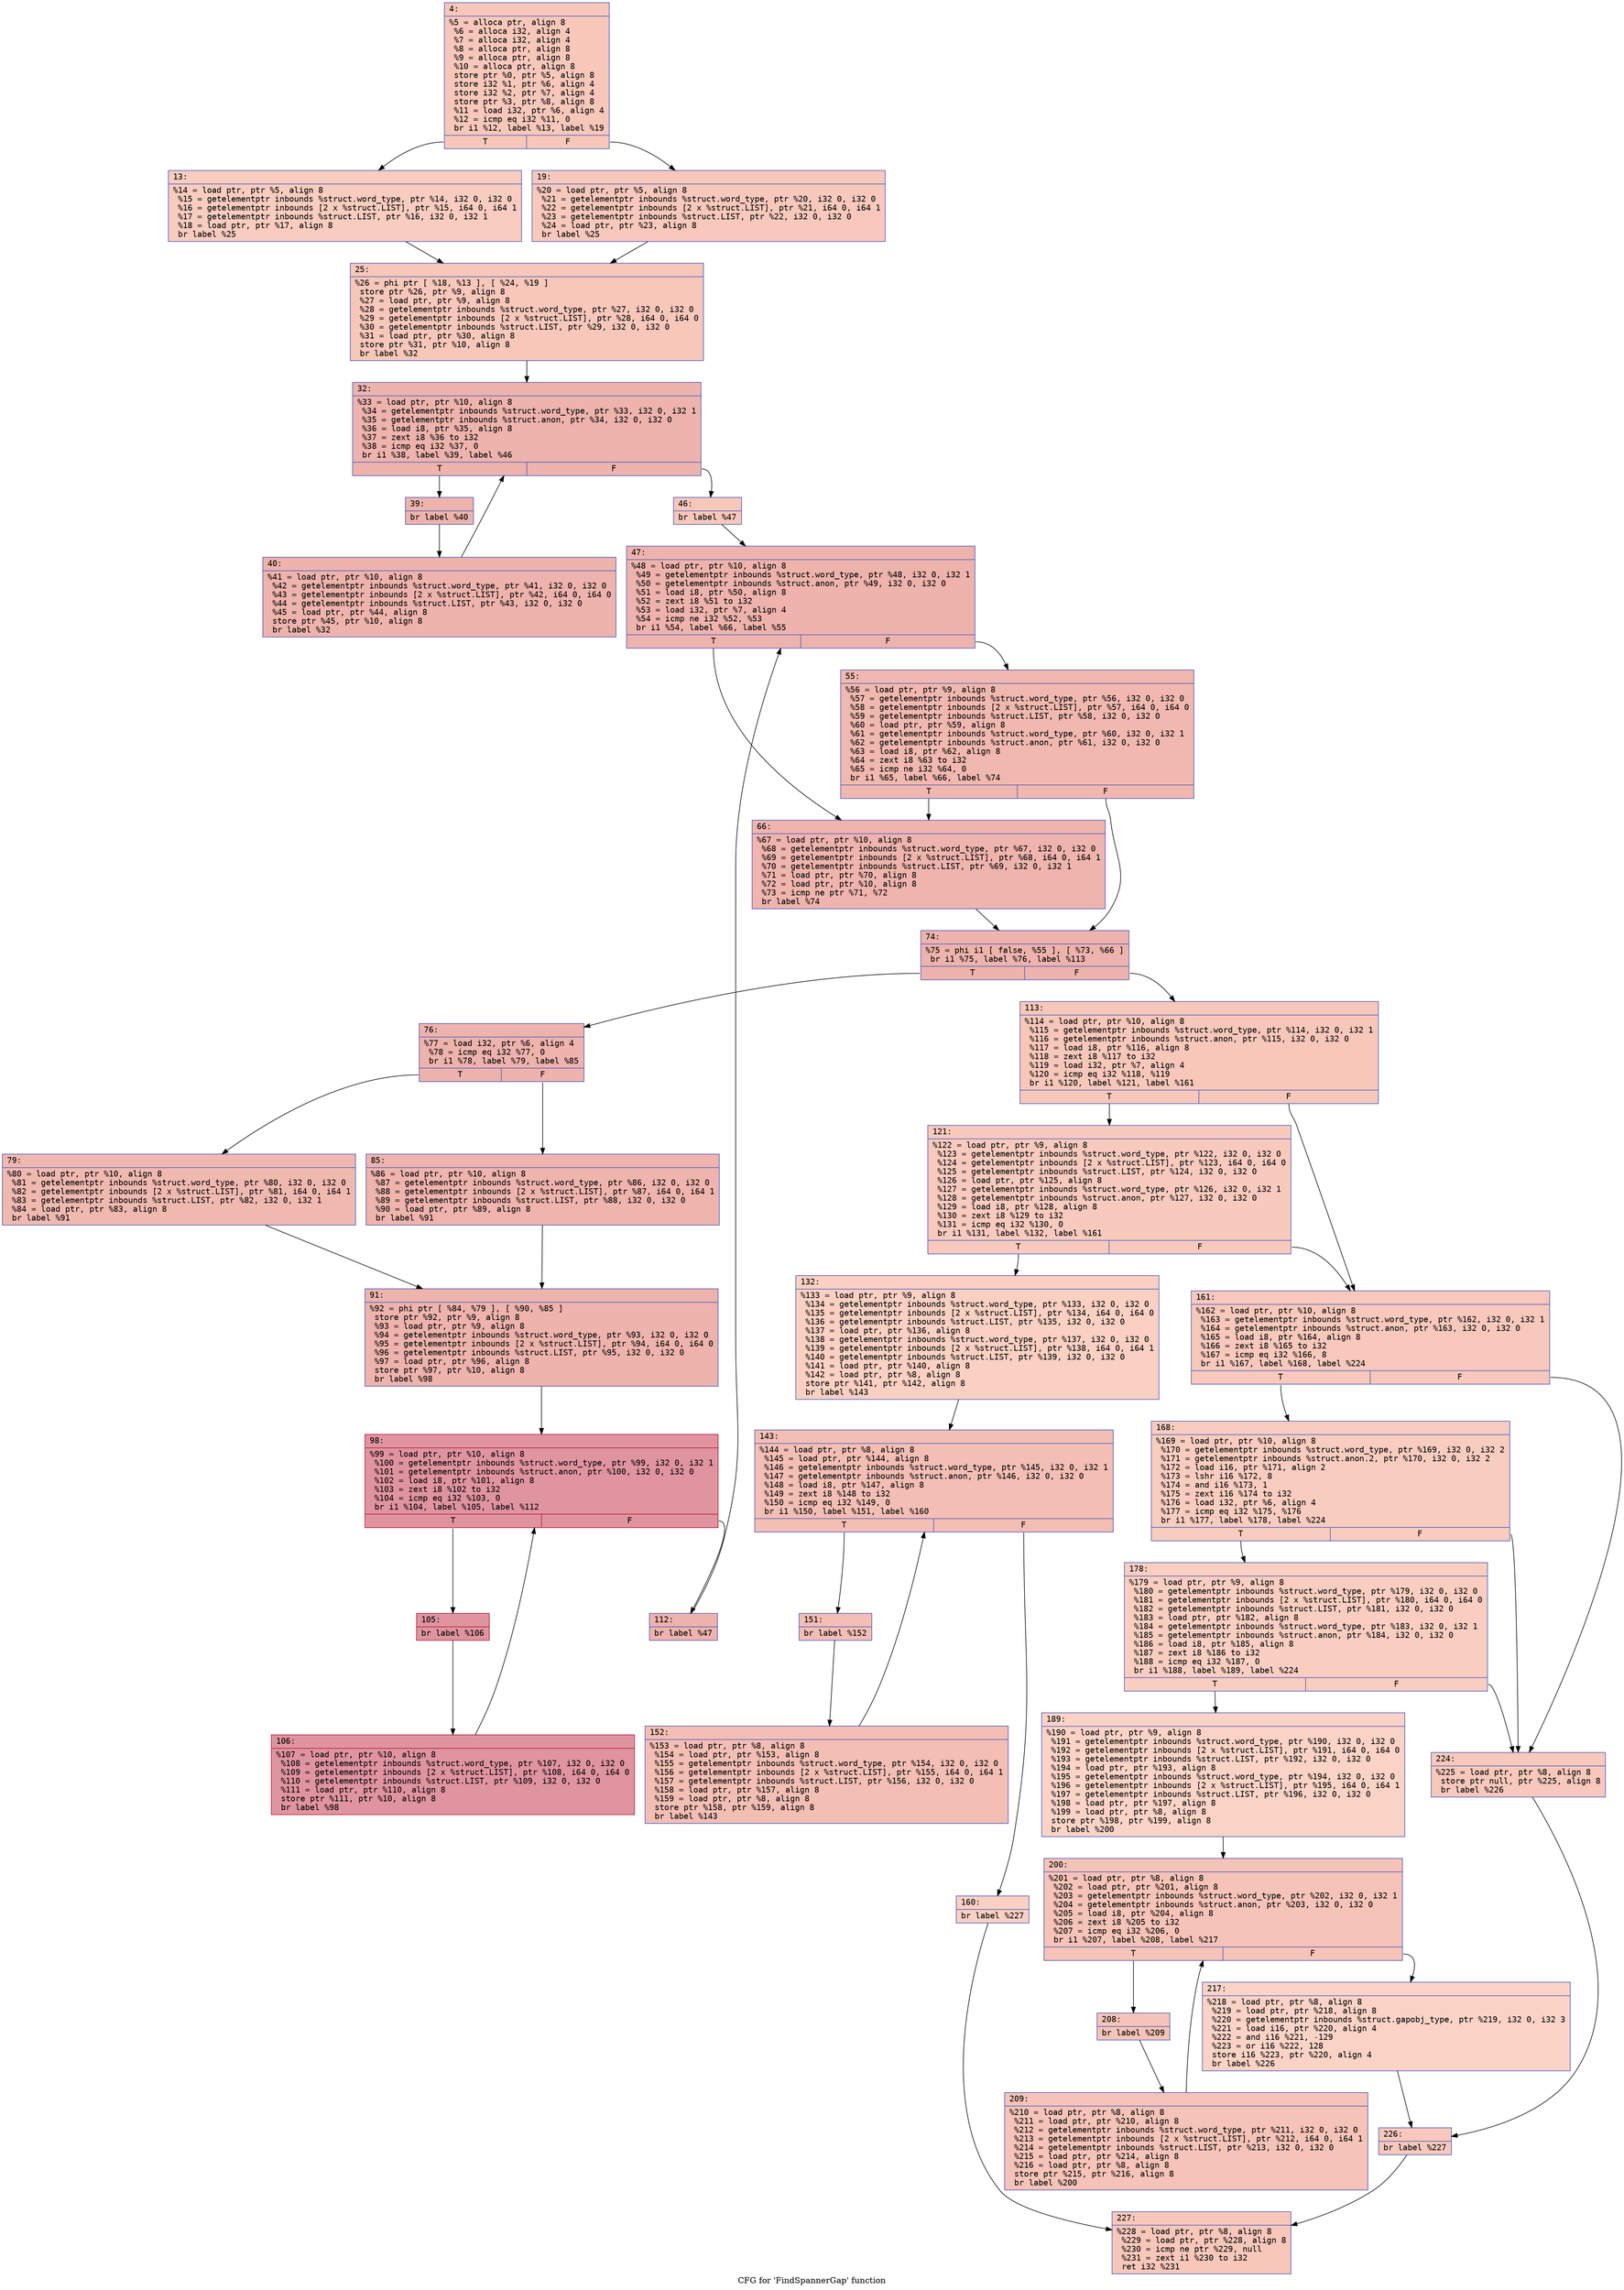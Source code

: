 digraph "CFG for 'FindSpannerGap' function" {
	label="CFG for 'FindSpannerGap' function";

	Node0x6000003c6a30 [shape=record,color="#3d50c3ff", style=filled, fillcolor="#ec7f6370" fontname="Courier",label="{4:\l|  %5 = alloca ptr, align 8\l  %6 = alloca i32, align 4\l  %7 = alloca i32, align 4\l  %8 = alloca ptr, align 8\l  %9 = alloca ptr, align 8\l  %10 = alloca ptr, align 8\l  store ptr %0, ptr %5, align 8\l  store i32 %1, ptr %6, align 4\l  store i32 %2, ptr %7, align 4\l  store ptr %3, ptr %8, align 8\l  %11 = load i32, ptr %6, align 4\l  %12 = icmp eq i32 %11, 0\l  br i1 %12, label %13, label %19\l|{<s0>T|<s1>F}}"];
	Node0x6000003c6a30:s0 -> Node0x6000003c6ad0[tooltip="4 -> 13\nProbability 37.50%" ];
	Node0x6000003c6a30:s1 -> Node0x6000003c6b20[tooltip="4 -> 19\nProbability 62.50%" ];
	Node0x6000003c6ad0 [shape=record,color="#3d50c3ff", style=filled, fillcolor="#f08b6e70" fontname="Courier",label="{13:\l|  %14 = load ptr, ptr %5, align 8\l  %15 = getelementptr inbounds %struct.word_type, ptr %14, i32 0, i32 0\l  %16 = getelementptr inbounds [2 x %struct.LIST], ptr %15, i64 0, i64 1\l  %17 = getelementptr inbounds %struct.LIST, ptr %16, i32 0, i32 1\l  %18 = load ptr, ptr %17, align 8\l  br label %25\l}"];
	Node0x6000003c6ad0 -> Node0x6000003c6b70[tooltip="13 -> 25\nProbability 100.00%" ];
	Node0x6000003c6b20 [shape=record,color="#3d50c3ff", style=filled, fillcolor="#ed836670" fontname="Courier",label="{19:\l|  %20 = load ptr, ptr %5, align 8\l  %21 = getelementptr inbounds %struct.word_type, ptr %20, i32 0, i32 0\l  %22 = getelementptr inbounds [2 x %struct.LIST], ptr %21, i64 0, i64 1\l  %23 = getelementptr inbounds %struct.LIST, ptr %22, i32 0, i32 0\l  %24 = load ptr, ptr %23, align 8\l  br label %25\l}"];
	Node0x6000003c6b20 -> Node0x6000003c6b70[tooltip="19 -> 25\nProbability 100.00%" ];
	Node0x6000003c6b70 [shape=record,color="#3d50c3ff", style=filled, fillcolor="#ec7f6370" fontname="Courier",label="{25:\l|  %26 = phi ptr [ %18, %13 ], [ %24, %19 ]\l  store ptr %26, ptr %9, align 8\l  %27 = load ptr, ptr %9, align 8\l  %28 = getelementptr inbounds %struct.word_type, ptr %27, i32 0, i32 0\l  %29 = getelementptr inbounds [2 x %struct.LIST], ptr %28, i64 0, i64 0\l  %30 = getelementptr inbounds %struct.LIST, ptr %29, i32 0, i32 0\l  %31 = load ptr, ptr %30, align 8\l  store ptr %31, ptr %10, align 8\l  br label %32\l}"];
	Node0x6000003c6b70 -> Node0x6000003c6bc0[tooltip="25 -> 32\nProbability 100.00%" ];
	Node0x6000003c6bc0 [shape=record,color="#3d50c3ff", style=filled, fillcolor="#d6524470" fontname="Courier",label="{32:\l|  %33 = load ptr, ptr %10, align 8\l  %34 = getelementptr inbounds %struct.word_type, ptr %33, i32 0, i32 1\l  %35 = getelementptr inbounds %struct.anon, ptr %34, i32 0, i32 0\l  %36 = load i8, ptr %35, align 8\l  %37 = zext i8 %36 to i32\l  %38 = icmp eq i32 %37, 0\l  br i1 %38, label %39, label %46\l|{<s0>T|<s1>F}}"];
	Node0x6000003c6bc0:s0 -> Node0x6000003c6c10[tooltip="32 -> 39\nProbability 96.88%" ];
	Node0x6000003c6bc0:s1 -> Node0x6000003c6cb0[tooltip="32 -> 46\nProbability 3.12%" ];
	Node0x6000003c6c10 [shape=record,color="#3d50c3ff", style=filled, fillcolor="#d6524470" fontname="Courier",label="{39:\l|  br label %40\l}"];
	Node0x6000003c6c10 -> Node0x6000003c6c60[tooltip="39 -> 40\nProbability 100.00%" ];
	Node0x6000003c6c60 [shape=record,color="#3d50c3ff", style=filled, fillcolor="#d6524470" fontname="Courier",label="{40:\l|  %41 = load ptr, ptr %10, align 8\l  %42 = getelementptr inbounds %struct.word_type, ptr %41, i32 0, i32 0\l  %43 = getelementptr inbounds [2 x %struct.LIST], ptr %42, i64 0, i64 0\l  %44 = getelementptr inbounds %struct.LIST, ptr %43, i32 0, i32 0\l  %45 = load ptr, ptr %44, align 8\l  store ptr %45, ptr %10, align 8\l  br label %32\l}"];
	Node0x6000003c6c60 -> Node0x6000003c6bc0[tooltip="40 -> 32\nProbability 100.00%" ];
	Node0x6000003c6cb0 [shape=record,color="#3d50c3ff", style=filled, fillcolor="#ec7f6370" fontname="Courier",label="{46:\l|  br label %47\l}"];
	Node0x6000003c6cb0 -> Node0x6000003c6d00[tooltip="46 -> 47\nProbability 100.00%" ];
	Node0x6000003c6d00 [shape=record,color="#3d50c3ff", style=filled, fillcolor="#d6524470" fontname="Courier",label="{47:\l|  %48 = load ptr, ptr %10, align 8\l  %49 = getelementptr inbounds %struct.word_type, ptr %48, i32 0, i32 1\l  %50 = getelementptr inbounds %struct.anon, ptr %49, i32 0, i32 0\l  %51 = load i8, ptr %50, align 8\l  %52 = zext i8 %51 to i32\l  %53 = load i32, ptr %7, align 4\l  %54 = icmp ne i32 %52, %53\l  br i1 %54, label %66, label %55\l|{<s0>T|<s1>F}}"];
	Node0x6000003c6d00:s0 -> Node0x6000003c6da0[tooltip="47 -> 66\nProbability 50.00%" ];
	Node0x6000003c6d00:s1 -> Node0x6000003c6d50[tooltip="47 -> 55\nProbability 50.00%" ];
	Node0x6000003c6d50 [shape=record,color="#3d50c3ff", style=filled, fillcolor="#dc5d4a70" fontname="Courier",label="{55:\l|  %56 = load ptr, ptr %9, align 8\l  %57 = getelementptr inbounds %struct.word_type, ptr %56, i32 0, i32 0\l  %58 = getelementptr inbounds [2 x %struct.LIST], ptr %57, i64 0, i64 0\l  %59 = getelementptr inbounds %struct.LIST, ptr %58, i32 0, i32 0\l  %60 = load ptr, ptr %59, align 8\l  %61 = getelementptr inbounds %struct.word_type, ptr %60, i32 0, i32 1\l  %62 = getelementptr inbounds %struct.anon, ptr %61, i32 0, i32 0\l  %63 = load i8, ptr %62, align 8\l  %64 = zext i8 %63 to i32\l  %65 = icmp ne i32 %64, 0\l  br i1 %65, label %66, label %74\l|{<s0>T|<s1>F}}"];
	Node0x6000003c6d50:s0 -> Node0x6000003c6da0[tooltip="55 -> 66\nProbability 62.50%" ];
	Node0x6000003c6d50:s1 -> Node0x6000003c6df0[tooltip="55 -> 74\nProbability 37.50%" ];
	Node0x6000003c6da0 [shape=record,color="#3d50c3ff", style=filled, fillcolor="#d8564670" fontname="Courier",label="{66:\l|  %67 = load ptr, ptr %10, align 8\l  %68 = getelementptr inbounds %struct.word_type, ptr %67, i32 0, i32 0\l  %69 = getelementptr inbounds [2 x %struct.LIST], ptr %68, i64 0, i64 1\l  %70 = getelementptr inbounds %struct.LIST, ptr %69, i32 0, i32 1\l  %71 = load ptr, ptr %70, align 8\l  %72 = load ptr, ptr %10, align 8\l  %73 = icmp ne ptr %71, %72\l  br label %74\l}"];
	Node0x6000003c6da0 -> Node0x6000003c6df0[tooltip="66 -> 74\nProbability 100.00%" ];
	Node0x6000003c6df0 [shape=record,color="#3d50c3ff", style=filled, fillcolor="#d6524470" fontname="Courier",label="{74:\l|  %75 = phi i1 [ false, %55 ], [ %73, %66 ]\l  br i1 %75, label %76, label %113\l|{<s0>T|<s1>F}}"];
	Node0x6000003c6df0:s0 -> Node0x6000003c6e40[tooltip="74 -> 76\nProbability 96.88%" ];
	Node0x6000003c6df0:s1 -> Node0x6000003c70c0[tooltip="74 -> 113\nProbability 3.12%" ];
	Node0x6000003c6e40 [shape=record,color="#3d50c3ff", style=filled, fillcolor="#d6524470" fontname="Courier",label="{76:\l|  %77 = load i32, ptr %6, align 4\l  %78 = icmp eq i32 %77, 0\l  br i1 %78, label %79, label %85\l|{<s0>T|<s1>F}}"];
	Node0x6000003c6e40:s0 -> Node0x6000003c6e90[tooltip="76 -> 79\nProbability 37.50%" ];
	Node0x6000003c6e40:s1 -> Node0x6000003c6ee0[tooltip="76 -> 85\nProbability 62.50%" ];
	Node0x6000003c6e90 [shape=record,color="#3d50c3ff", style=filled, fillcolor="#de614d70" fontname="Courier",label="{79:\l|  %80 = load ptr, ptr %10, align 8\l  %81 = getelementptr inbounds %struct.word_type, ptr %80, i32 0, i32 0\l  %82 = getelementptr inbounds [2 x %struct.LIST], ptr %81, i64 0, i64 1\l  %83 = getelementptr inbounds %struct.LIST, ptr %82, i32 0, i32 1\l  %84 = load ptr, ptr %83, align 8\l  br label %91\l}"];
	Node0x6000003c6e90 -> Node0x6000003c6f30[tooltip="79 -> 91\nProbability 100.00%" ];
	Node0x6000003c6ee0 [shape=record,color="#3d50c3ff", style=filled, fillcolor="#d8564670" fontname="Courier",label="{85:\l|  %86 = load ptr, ptr %10, align 8\l  %87 = getelementptr inbounds %struct.word_type, ptr %86, i32 0, i32 0\l  %88 = getelementptr inbounds [2 x %struct.LIST], ptr %87, i64 0, i64 1\l  %89 = getelementptr inbounds %struct.LIST, ptr %88, i32 0, i32 0\l  %90 = load ptr, ptr %89, align 8\l  br label %91\l}"];
	Node0x6000003c6ee0 -> Node0x6000003c6f30[tooltip="85 -> 91\nProbability 100.00%" ];
	Node0x6000003c6f30 [shape=record,color="#3d50c3ff", style=filled, fillcolor="#d6524470" fontname="Courier",label="{91:\l|  %92 = phi ptr [ %84, %79 ], [ %90, %85 ]\l  store ptr %92, ptr %9, align 8\l  %93 = load ptr, ptr %9, align 8\l  %94 = getelementptr inbounds %struct.word_type, ptr %93, i32 0, i32 0\l  %95 = getelementptr inbounds [2 x %struct.LIST], ptr %94, i64 0, i64 0\l  %96 = getelementptr inbounds %struct.LIST, ptr %95, i32 0, i32 0\l  %97 = load ptr, ptr %96, align 8\l  store ptr %97, ptr %10, align 8\l  br label %98\l}"];
	Node0x6000003c6f30 -> Node0x6000003c6f80[tooltip="91 -> 98\nProbability 100.00%" ];
	Node0x6000003c6f80 [shape=record,color="#b70d28ff", style=filled, fillcolor="#b70d2870" fontname="Courier",label="{98:\l|  %99 = load ptr, ptr %10, align 8\l  %100 = getelementptr inbounds %struct.word_type, ptr %99, i32 0, i32 1\l  %101 = getelementptr inbounds %struct.anon, ptr %100, i32 0, i32 0\l  %102 = load i8, ptr %101, align 8\l  %103 = zext i8 %102 to i32\l  %104 = icmp eq i32 %103, 0\l  br i1 %104, label %105, label %112\l|{<s0>T|<s1>F}}"];
	Node0x6000003c6f80:s0 -> Node0x6000003c6fd0[tooltip="98 -> 105\nProbability 96.88%" ];
	Node0x6000003c6f80:s1 -> Node0x6000003c7070[tooltip="98 -> 112\nProbability 3.12%" ];
	Node0x6000003c6fd0 [shape=record,color="#b70d28ff", style=filled, fillcolor="#b70d2870" fontname="Courier",label="{105:\l|  br label %106\l}"];
	Node0x6000003c6fd0 -> Node0x6000003c7020[tooltip="105 -> 106\nProbability 100.00%" ];
	Node0x6000003c7020 [shape=record,color="#b70d28ff", style=filled, fillcolor="#b70d2870" fontname="Courier",label="{106:\l|  %107 = load ptr, ptr %10, align 8\l  %108 = getelementptr inbounds %struct.word_type, ptr %107, i32 0, i32 0\l  %109 = getelementptr inbounds [2 x %struct.LIST], ptr %108, i64 0, i64 0\l  %110 = getelementptr inbounds %struct.LIST, ptr %109, i32 0, i32 0\l  %111 = load ptr, ptr %110, align 8\l  store ptr %111, ptr %10, align 8\l  br label %98\l}"];
	Node0x6000003c7020 -> Node0x6000003c6f80[tooltip="106 -> 98\nProbability 100.00%" ];
	Node0x6000003c7070 [shape=record,color="#3d50c3ff", style=filled, fillcolor="#d6524470" fontname="Courier",label="{112:\l|  br label %47\l}"];
	Node0x6000003c7070 -> Node0x6000003c6d00[tooltip="112 -> 47\nProbability 100.00%" ];
	Node0x6000003c70c0 [shape=record,color="#3d50c3ff", style=filled, fillcolor="#ec7f6370" fontname="Courier",label="{113:\l|  %114 = load ptr, ptr %10, align 8\l  %115 = getelementptr inbounds %struct.word_type, ptr %114, i32 0, i32 1\l  %116 = getelementptr inbounds %struct.anon, ptr %115, i32 0, i32 0\l  %117 = load i8, ptr %116, align 8\l  %118 = zext i8 %117 to i32\l  %119 = load i32, ptr %7, align 4\l  %120 = icmp eq i32 %118, %119\l  br i1 %120, label %121, label %161\l|{<s0>T|<s1>F}}"];
	Node0x6000003c70c0:s0 -> Node0x6000003c7110[tooltip="113 -> 121\nProbability 50.00%" ];
	Node0x6000003c70c0:s1 -> Node0x6000003c72f0[tooltip="113 -> 161\nProbability 50.00%" ];
	Node0x6000003c7110 [shape=record,color="#3d50c3ff", style=filled, fillcolor="#ef886b70" fontname="Courier",label="{121:\l|  %122 = load ptr, ptr %9, align 8\l  %123 = getelementptr inbounds %struct.word_type, ptr %122, i32 0, i32 0\l  %124 = getelementptr inbounds [2 x %struct.LIST], ptr %123, i64 0, i64 0\l  %125 = getelementptr inbounds %struct.LIST, ptr %124, i32 0, i32 0\l  %126 = load ptr, ptr %125, align 8\l  %127 = getelementptr inbounds %struct.word_type, ptr %126, i32 0, i32 1\l  %128 = getelementptr inbounds %struct.anon, ptr %127, i32 0, i32 0\l  %129 = load i8, ptr %128, align 8\l  %130 = zext i8 %129 to i32\l  %131 = icmp eq i32 %130, 0\l  br i1 %131, label %132, label %161\l|{<s0>T|<s1>F}}"];
	Node0x6000003c7110:s0 -> Node0x6000003c7160[tooltip="121 -> 132\nProbability 37.50%" ];
	Node0x6000003c7110:s1 -> Node0x6000003c72f0[tooltip="121 -> 161\nProbability 62.50%" ];
	Node0x6000003c7160 [shape=record,color="#3d50c3ff", style=filled, fillcolor="#f3947570" fontname="Courier",label="{132:\l|  %133 = load ptr, ptr %9, align 8\l  %134 = getelementptr inbounds %struct.word_type, ptr %133, i32 0, i32 0\l  %135 = getelementptr inbounds [2 x %struct.LIST], ptr %134, i64 0, i64 0\l  %136 = getelementptr inbounds %struct.LIST, ptr %135, i32 0, i32 0\l  %137 = load ptr, ptr %136, align 8\l  %138 = getelementptr inbounds %struct.word_type, ptr %137, i32 0, i32 0\l  %139 = getelementptr inbounds [2 x %struct.LIST], ptr %138, i64 0, i64 1\l  %140 = getelementptr inbounds %struct.LIST, ptr %139, i32 0, i32 0\l  %141 = load ptr, ptr %140, align 8\l  %142 = load ptr, ptr %8, align 8\l  store ptr %141, ptr %142, align 8\l  br label %143\l}"];
	Node0x6000003c7160 -> Node0x6000003c71b0[tooltip="132 -> 143\nProbability 100.00%" ];
	Node0x6000003c71b0 [shape=record,color="#3d50c3ff", style=filled, fillcolor="#e36c5570" fontname="Courier",label="{143:\l|  %144 = load ptr, ptr %8, align 8\l  %145 = load ptr, ptr %144, align 8\l  %146 = getelementptr inbounds %struct.word_type, ptr %145, i32 0, i32 1\l  %147 = getelementptr inbounds %struct.anon, ptr %146, i32 0, i32 0\l  %148 = load i8, ptr %147, align 8\l  %149 = zext i8 %148 to i32\l  %150 = icmp eq i32 %149, 0\l  br i1 %150, label %151, label %160\l|{<s0>T|<s1>F}}"];
	Node0x6000003c71b0:s0 -> Node0x6000003c7200[tooltip="143 -> 151\nProbability 96.88%" ];
	Node0x6000003c71b0:s1 -> Node0x6000003c72a0[tooltip="143 -> 160\nProbability 3.12%" ];
	Node0x6000003c7200 [shape=record,color="#3d50c3ff", style=filled, fillcolor="#e36c5570" fontname="Courier",label="{151:\l|  br label %152\l}"];
	Node0x6000003c7200 -> Node0x6000003c7250[tooltip="151 -> 152\nProbability 100.00%" ];
	Node0x6000003c7250 [shape=record,color="#3d50c3ff", style=filled, fillcolor="#e36c5570" fontname="Courier",label="{152:\l|  %153 = load ptr, ptr %8, align 8\l  %154 = load ptr, ptr %153, align 8\l  %155 = getelementptr inbounds %struct.word_type, ptr %154, i32 0, i32 0\l  %156 = getelementptr inbounds [2 x %struct.LIST], ptr %155, i64 0, i64 1\l  %157 = getelementptr inbounds %struct.LIST, ptr %156, i32 0, i32 0\l  %158 = load ptr, ptr %157, align 8\l  %159 = load ptr, ptr %8, align 8\l  store ptr %158, ptr %159, align 8\l  br label %143\l}"];
	Node0x6000003c7250 -> Node0x6000003c71b0[tooltip="152 -> 143\nProbability 100.00%" ];
	Node0x6000003c72a0 [shape=record,color="#3d50c3ff", style=filled, fillcolor="#f3947570" fontname="Courier",label="{160:\l|  br label %227\l}"];
	Node0x6000003c72a0 -> Node0x6000003c7610[tooltip="160 -> 227\nProbability 100.00%" ];
	Node0x6000003c72f0 [shape=record,color="#3d50c3ff", style=filled, fillcolor="#ed836670" fontname="Courier",label="{161:\l|  %162 = load ptr, ptr %10, align 8\l  %163 = getelementptr inbounds %struct.word_type, ptr %162, i32 0, i32 1\l  %164 = getelementptr inbounds %struct.anon, ptr %163, i32 0, i32 0\l  %165 = load i8, ptr %164, align 8\l  %166 = zext i8 %165 to i32\l  %167 = icmp eq i32 %166, 8\l  br i1 %167, label %168, label %224\l|{<s0>T|<s1>F}}"];
	Node0x6000003c72f0:s0 -> Node0x6000003c7340[tooltip="161 -> 168\nProbability 50.00%" ];
	Node0x6000003c72f0:s1 -> Node0x6000003c7570[tooltip="161 -> 224\nProbability 50.00%" ];
	Node0x6000003c7340 [shape=record,color="#3d50c3ff", style=filled, fillcolor="#f08b6e70" fontname="Courier",label="{168:\l|  %169 = load ptr, ptr %10, align 8\l  %170 = getelementptr inbounds %struct.word_type, ptr %169, i32 0, i32 2\l  %171 = getelementptr inbounds %struct.anon.2, ptr %170, i32 0, i32 2\l  %172 = load i16, ptr %171, align 2\l  %173 = lshr i16 %172, 8\l  %174 = and i16 %173, 1\l  %175 = zext i16 %174 to i32\l  %176 = load i32, ptr %6, align 4\l  %177 = icmp eq i32 %175, %176\l  br i1 %177, label %178, label %224\l|{<s0>T|<s1>F}}"];
	Node0x6000003c7340:s0 -> Node0x6000003c7390[tooltip="168 -> 178\nProbability 50.00%" ];
	Node0x6000003c7340:s1 -> Node0x6000003c7570[tooltip="168 -> 224\nProbability 50.00%" ];
	Node0x6000003c7390 [shape=record,color="#3d50c3ff", style=filled, fillcolor="#f2907270" fontname="Courier",label="{178:\l|  %179 = load ptr, ptr %9, align 8\l  %180 = getelementptr inbounds %struct.word_type, ptr %179, i32 0, i32 0\l  %181 = getelementptr inbounds [2 x %struct.LIST], ptr %180, i64 0, i64 0\l  %182 = getelementptr inbounds %struct.LIST, ptr %181, i32 0, i32 0\l  %183 = load ptr, ptr %182, align 8\l  %184 = getelementptr inbounds %struct.word_type, ptr %183, i32 0, i32 1\l  %185 = getelementptr inbounds %struct.anon, ptr %184, i32 0, i32 0\l  %186 = load i8, ptr %185, align 8\l  %187 = zext i8 %186 to i32\l  %188 = icmp eq i32 %187, 0\l  br i1 %188, label %189, label %224\l|{<s0>T|<s1>F}}"];
	Node0x6000003c7390:s0 -> Node0x6000003c73e0[tooltip="178 -> 189\nProbability 37.50%" ];
	Node0x6000003c7390:s1 -> Node0x6000003c7570[tooltip="178 -> 224\nProbability 62.50%" ];
	Node0x6000003c73e0 [shape=record,color="#3d50c3ff", style=filled, fillcolor="#f59c7d70" fontname="Courier",label="{189:\l|  %190 = load ptr, ptr %9, align 8\l  %191 = getelementptr inbounds %struct.word_type, ptr %190, i32 0, i32 0\l  %192 = getelementptr inbounds [2 x %struct.LIST], ptr %191, i64 0, i64 0\l  %193 = getelementptr inbounds %struct.LIST, ptr %192, i32 0, i32 0\l  %194 = load ptr, ptr %193, align 8\l  %195 = getelementptr inbounds %struct.word_type, ptr %194, i32 0, i32 0\l  %196 = getelementptr inbounds [2 x %struct.LIST], ptr %195, i64 0, i64 1\l  %197 = getelementptr inbounds %struct.LIST, ptr %196, i32 0, i32 0\l  %198 = load ptr, ptr %197, align 8\l  %199 = load ptr, ptr %8, align 8\l  store ptr %198, ptr %199, align 8\l  br label %200\l}"];
	Node0x6000003c73e0 -> Node0x6000003c7430[tooltip="189 -> 200\nProbability 100.00%" ];
	Node0x6000003c7430 [shape=record,color="#3d50c3ff", style=filled, fillcolor="#e8765c70" fontname="Courier",label="{200:\l|  %201 = load ptr, ptr %8, align 8\l  %202 = load ptr, ptr %201, align 8\l  %203 = getelementptr inbounds %struct.word_type, ptr %202, i32 0, i32 1\l  %204 = getelementptr inbounds %struct.anon, ptr %203, i32 0, i32 0\l  %205 = load i8, ptr %204, align 8\l  %206 = zext i8 %205 to i32\l  %207 = icmp eq i32 %206, 0\l  br i1 %207, label %208, label %217\l|{<s0>T|<s1>F}}"];
	Node0x6000003c7430:s0 -> Node0x6000003c7480[tooltip="200 -> 208\nProbability 96.88%" ];
	Node0x6000003c7430:s1 -> Node0x6000003c7520[tooltip="200 -> 217\nProbability 3.12%" ];
	Node0x6000003c7480 [shape=record,color="#3d50c3ff", style=filled, fillcolor="#e8765c70" fontname="Courier",label="{208:\l|  br label %209\l}"];
	Node0x6000003c7480 -> Node0x6000003c74d0[tooltip="208 -> 209\nProbability 100.00%" ];
	Node0x6000003c74d0 [shape=record,color="#3d50c3ff", style=filled, fillcolor="#e8765c70" fontname="Courier",label="{209:\l|  %210 = load ptr, ptr %8, align 8\l  %211 = load ptr, ptr %210, align 8\l  %212 = getelementptr inbounds %struct.word_type, ptr %211, i32 0, i32 0\l  %213 = getelementptr inbounds [2 x %struct.LIST], ptr %212, i64 0, i64 1\l  %214 = getelementptr inbounds %struct.LIST, ptr %213, i32 0, i32 0\l  %215 = load ptr, ptr %214, align 8\l  %216 = load ptr, ptr %8, align 8\l  store ptr %215, ptr %216, align 8\l  br label %200\l}"];
	Node0x6000003c74d0 -> Node0x6000003c7430[tooltip="209 -> 200\nProbability 100.00%" ];
	Node0x6000003c7520 [shape=record,color="#3d50c3ff", style=filled, fillcolor="#f59c7d70" fontname="Courier",label="{217:\l|  %218 = load ptr, ptr %8, align 8\l  %219 = load ptr, ptr %218, align 8\l  %220 = getelementptr inbounds %struct.gapobj_type, ptr %219, i32 0, i32 3\l  %221 = load i16, ptr %220, align 4\l  %222 = and i16 %221, -129\l  %223 = or i16 %222, 128\l  store i16 %223, ptr %220, align 4\l  br label %226\l}"];
	Node0x6000003c7520 -> Node0x6000003c75c0[tooltip="217 -> 226\nProbability 100.00%" ];
	Node0x6000003c7570 [shape=record,color="#3d50c3ff", style=filled, fillcolor="#ed836670" fontname="Courier",label="{224:\l|  %225 = load ptr, ptr %8, align 8\l  store ptr null, ptr %225, align 8\l  br label %226\l}"];
	Node0x6000003c7570 -> Node0x6000003c75c0[tooltip="224 -> 226\nProbability 100.00%" ];
	Node0x6000003c75c0 [shape=record,color="#3d50c3ff", style=filled, fillcolor="#ed836670" fontname="Courier",label="{226:\l|  br label %227\l}"];
	Node0x6000003c75c0 -> Node0x6000003c7610[tooltip="226 -> 227\nProbability 100.00%" ];
	Node0x6000003c7610 [shape=record,color="#3d50c3ff", style=filled, fillcolor="#ec7f6370" fontname="Courier",label="{227:\l|  %228 = load ptr, ptr %8, align 8\l  %229 = load ptr, ptr %228, align 8\l  %230 = icmp ne ptr %229, null\l  %231 = zext i1 %230 to i32\l  ret i32 %231\l}"];
}

